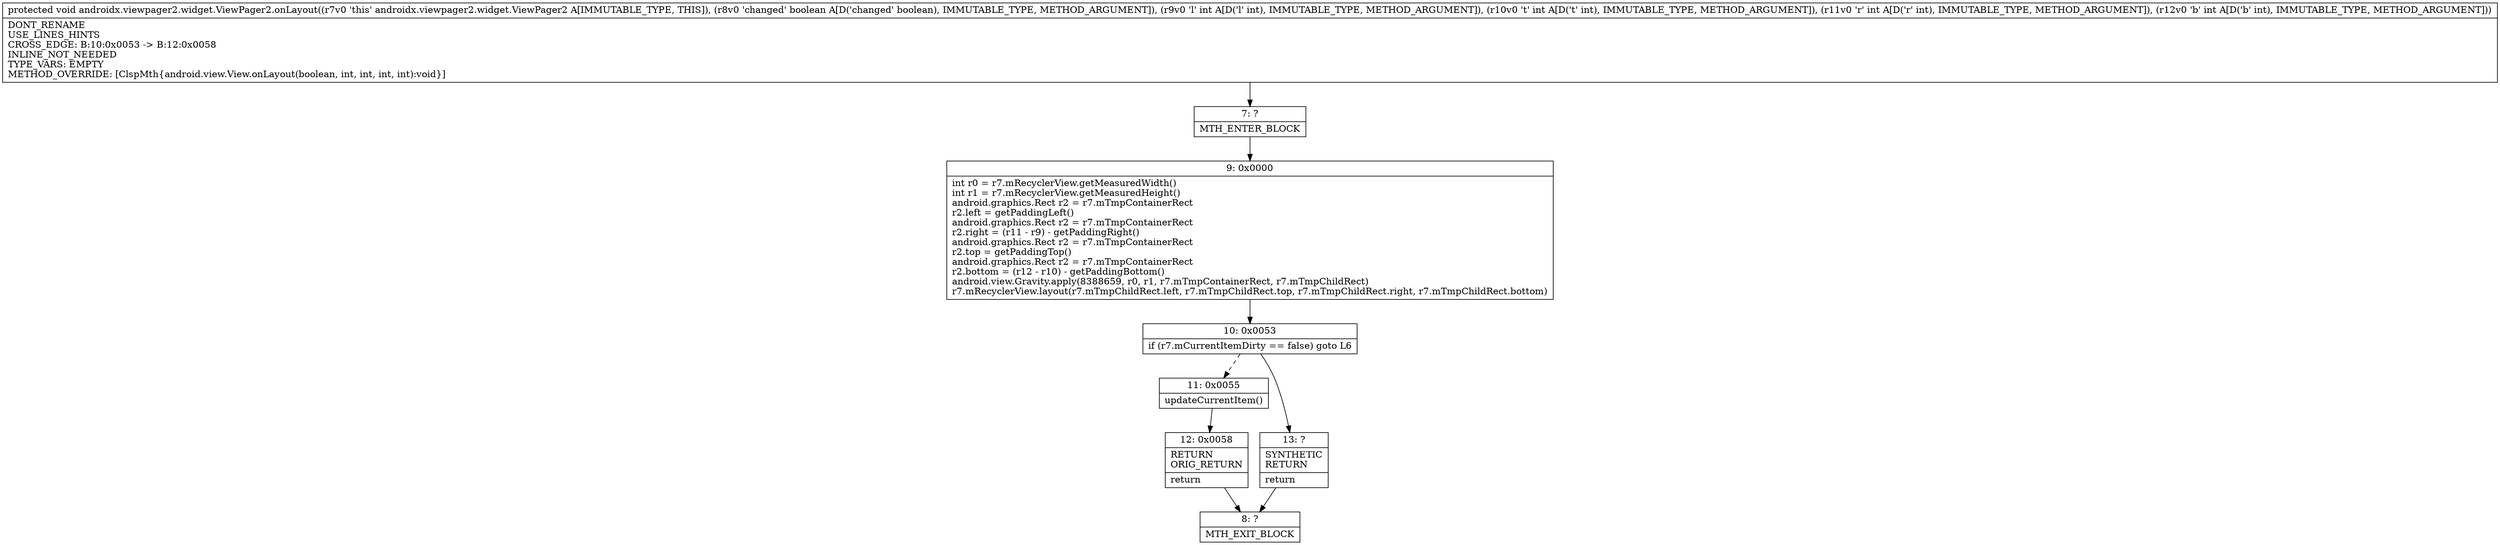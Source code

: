 digraph "CFG forandroidx.viewpager2.widget.ViewPager2.onLayout(ZIIII)V" {
Node_7 [shape=record,label="{7\:\ ?|MTH_ENTER_BLOCK\l}"];
Node_9 [shape=record,label="{9\:\ 0x0000|int r0 = r7.mRecyclerView.getMeasuredWidth()\lint r1 = r7.mRecyclerView.getMeasuredHeight()\landroid.graphics.Rect r2 = r7.mTmpContainerRect\lr2.left = getPaddingLeft()\landroid.graphics.Rect r2 = r7.mTmpContainerRect\lr2.right = (r11 \- r9) \- getPaddingRight()\landroid.graphics.Rect r2 = r7.mTmpContainerRect\lr2.top = getPaddingTop()\landroid.graphics.Rect r2 = r7.mTmpContainerRect\lr2.bottom = (r12 \- r10) \- getPaddingBottom()\landroid.view.Gravity.apply(8388659, r0, r1, r7.mTmpContainerRect, r7.mTmpChildRect)\lr7.mRecyclerView.layout(r7.mTmpChildRect.left, r7.mTmpChildRect.top, r7.mTmpChildRect.right, r7.mTmpChildRect.bottom)\l}"];
Node_10 [shape=record,label="{10\:\ 0x0053|if (r7.mCurrentItemDirty == false) goto L6\l}"];
Node_11 [shape=record,label="{11\:\ 0x0055|updateCurrentItem()\l}"];
Node_12 [shape=record,label="{12\:\ 0x0058|RETURN\lORIG_RETURN\l|return\l}"];
Node_8 [shape=record,label="{8\:\ ?|MTH_EXIT_BLOCK\l}"];
Node_13 [shape=record,label="{13\:\ ?|SYNTHETIC\lRETURN\l|return\l}"];
MethodNode[shape=record,label="{protected void androidx.viewpager2.widget.ViewPager2.onLayout((r7v0 'this' androidx.viewpager2.widget.ViewPager2 A[IMMUTABLE_TYPE, THIS]), (r8v0 'changed' boolean A[D('changed' boolean), IMMUTABLE_TYPE, METHOD_ARGUMENT]), (r9v0 'l' int A[D('l' int), IMMUTABLE_TYPE, METHOD_ARGUMENT]), (r10v0 't' int A[D('t' int), IMMUTABLE_TYPE, METHOD_ARGUMENT]), (r11v0 'r' int A[D('r' int), IMMUTABLE_TYPE, METHOD_ARGUMENT]), (r12v0 'b' int A[D('b' int), IMMUTABLE_TYPE, METHOD_ARGUMENT]))  | DONT_RENAME\lUSE_LINES_HINTS\lCROSS_EDGE: B:10:0x0053 \-\> B:12:0x0058\lINLINE_NOT_NEEDED\lTYPE_VARS: EMPTY\lMETHOD_OVERRIDE: [ClspMth\{android.view.View.onLayout(boolean, int, int, int, int):void\}]\l}"];
MethodNode -> Node_7;Node_7 -> Node_9;
Node_9 -> Node_10;
Node_10 -> Node_11[style=dashed];
Node_10 -> Node_13;
Node_11 -> Node_12;
Node_12 -> Node_8;
Node_13 -> Node_8;
}

